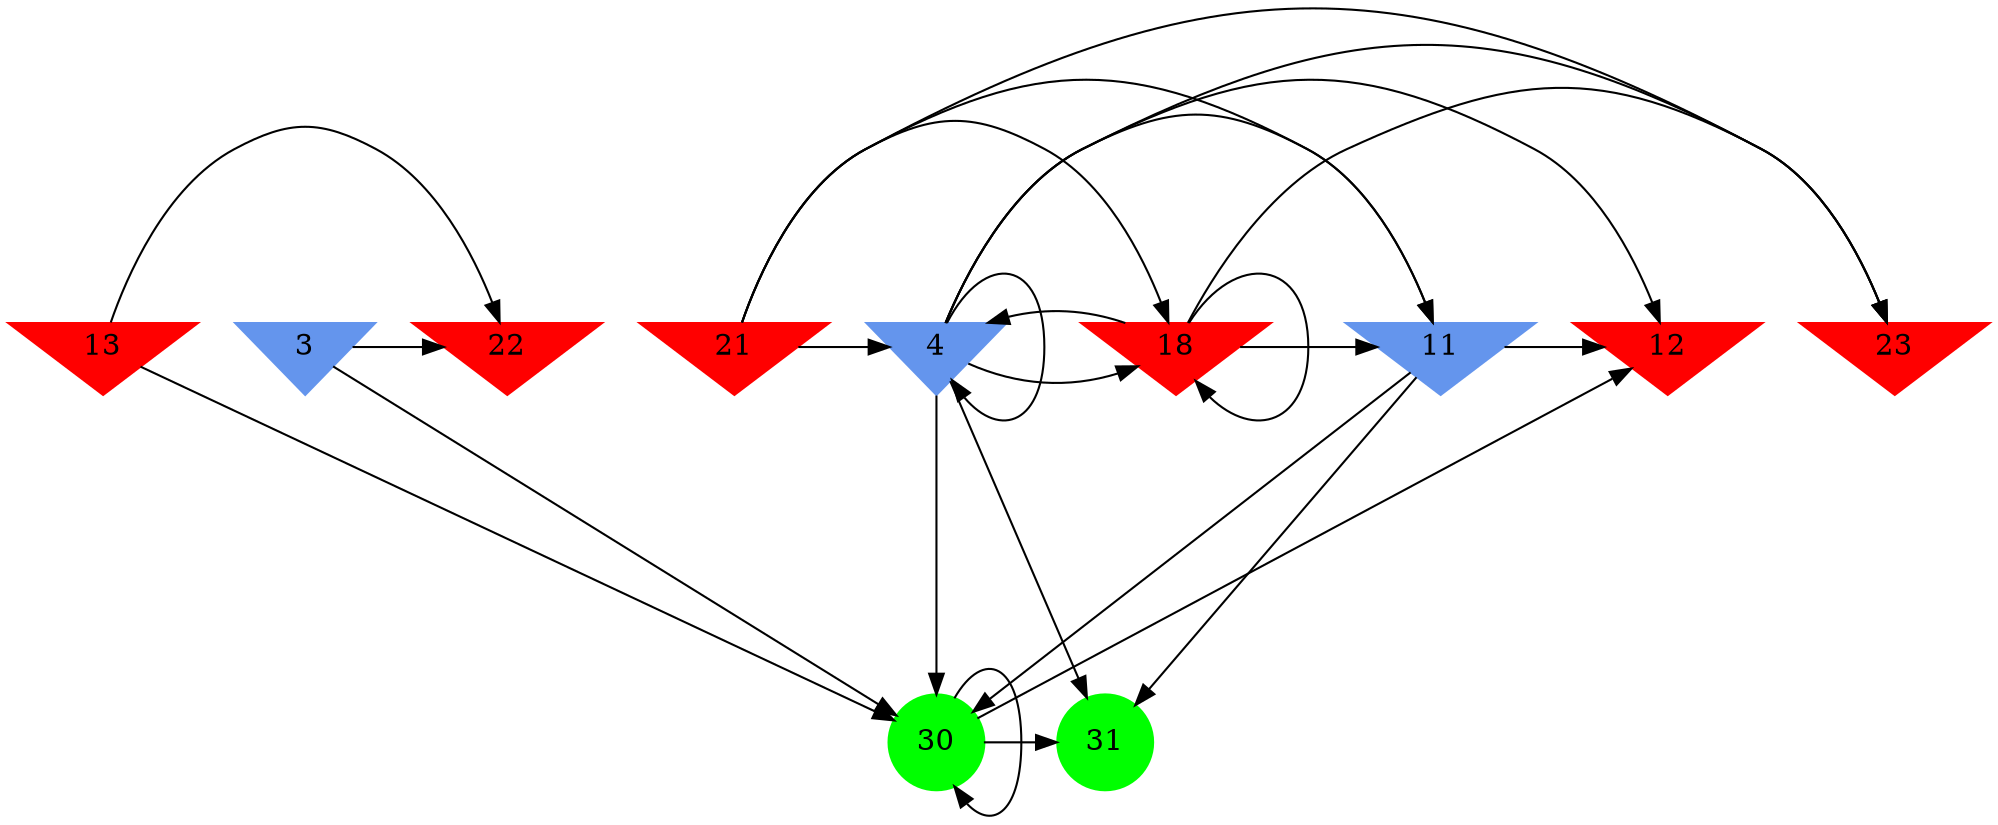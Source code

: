 digraph brain {
	ranksep=2.0;
	3 [shape=invtriangle,style=filled,color=cornflowerblue];
	4 [shape=invtriangle,style=filled,color=cornflowerblue];
	11 [shape=invtriangle,style=filled,color=cornflowerblue];
	12 [shape=invtriangle,style=filled,color=red];
	13 [shape=invtriangle,style=filled,color=red];
	18 [shape=invtriangle,style=filled,color=red];
	21 [shape=invtriangle,style=filled,color=red];
	22 [shape=invtriangle,style=filled,color=red];
	23 [shape=invtriangle,style=filled,color=red];
	30 [shape=circle,style=filled,color=green];
	31 [shape=circle,style=filled,color=green];
	4	->	18;
	4	->	11;
	4	->	4;
	4	->	23;
	21	->	18;
	21	->	11;
	21	->	4;
	21	->	23;
	18	->	18;
	18	->	11;
	18	->	4;
	18	->	23;
	4	->	30;
	4	->	31;
	4	->	12;
	11	->	30;
	11	->	31;
	11	->	12;
	30	->	30;
	30	->	31;
	30	->	12;
	13	->	30;
	13	->	22;
	3	->	30;
	3	->	22;
	{ rank=same; 3; 4; 11; 12; 13; 18; 21; 22; 23; }
	{ rank=same; }
	{ rank=same; 30; 31; }
}
